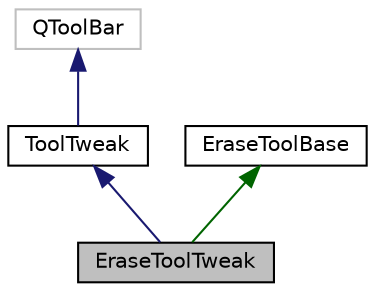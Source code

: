 digraph "EraseToolTweak"
{
  edge [fontname="Helvetica",fontsize="10",labelfontname="Helvetica",labelfontsize="10"];
  node [fontname="Helvetica",fontsize="10",shape=record];
  Node1 [label="EraseToolTweak",height=0.2,width=0.4,color="black", fillcolor="grey75", style="filled" fontcolor="black"];
  Node2 -> Node1 [dir="back",color="midnightblue",fontsize="10",style="solid",fontname="Helvetica"];
  Node2 [label="ToolTweak",height=0.2,width=0.4,color="black", fillcolor="white", style="filled",URL="$class_tool_tweak.html"];
  Node3 -> Node2 [dir="back",color="midnightblue",fontsize="10",style="solid",fontname="Helvetica"];
  Node3 [label="QToolBar",height=0.2,width=0.4,color="grey75", fillcolor="white", style="filled"];
  Node4 -> Node1 [dir="back",color="darkgreen",fontsize="10",style="solid",fontname="Helvetica"];
  Node4 [label="EraseToolBase",height=0.2,width=0.4,color="black", fillcolor="white", style="filled",URL="$class_erase_tool_base.html"];
}
